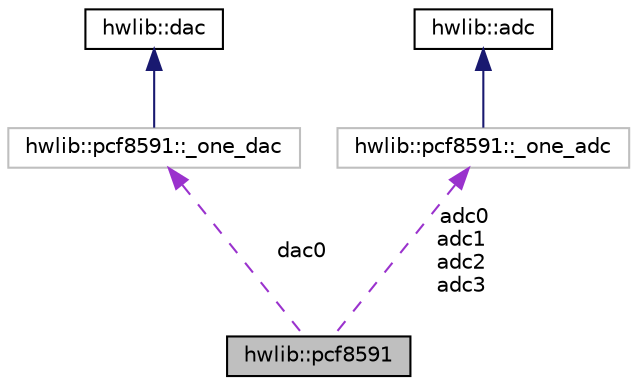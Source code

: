 digraph "hwlib::pcf8591"
{
  edge [fontname="Helvetica",fontsize="10",labelfontname="Helvetica",labelfontsize="10"];
  node [fontname="Helvetica",fontsize="10",shape=record];
  Node1 [label="hwlib::pcf8591",height=0.2,width=0.4,color="black", fillcolor="grey75", style="filled", fontcolor="black"];
  Node2 -> Node1 [dir="back",color="darkorchid3",fontsize="10",style="dashed",label=" dac0" ,fontname="Helvetica"];
  Node2 [label="hwlib::pcf8591::_one_dac",height=0.2,width=0.4,color="grey75", fillcolor="white", style="filled"];
  Node3 -> Node2 [dir="back",color="midnightblue",fontsize="10",style="solid",fontname="Helvetica"];
  Node3 [label="hwlib::dac",height=0.2,width=0.4,color="black", fillcolor="white", style="filled",URL="$classhwlib_1_1dac.html"];
  Node4 -> Node1 [dir="back",color="darkorchid3",fontsize="10",style="dashed",label=" adc0\nadc1\nadc2\nadc3" ,fontname="Helvetica"];
  Node4 [label="hwlib::pcf8591::_one_adc",height=0.2,width=0.4,color="grey75", fillcolor="white", style="filled"];
  Node5 -> Node4 [dir="back",color="midnightblue",fontsize="10",style="solid",fontname="Helvetica"];
  Node5 [label="hwlib::adc",height=0.2,width=0.4,color="black", fillcolor="white", style="filled",URL="$classhwlib_1_1adc.html"];
}
